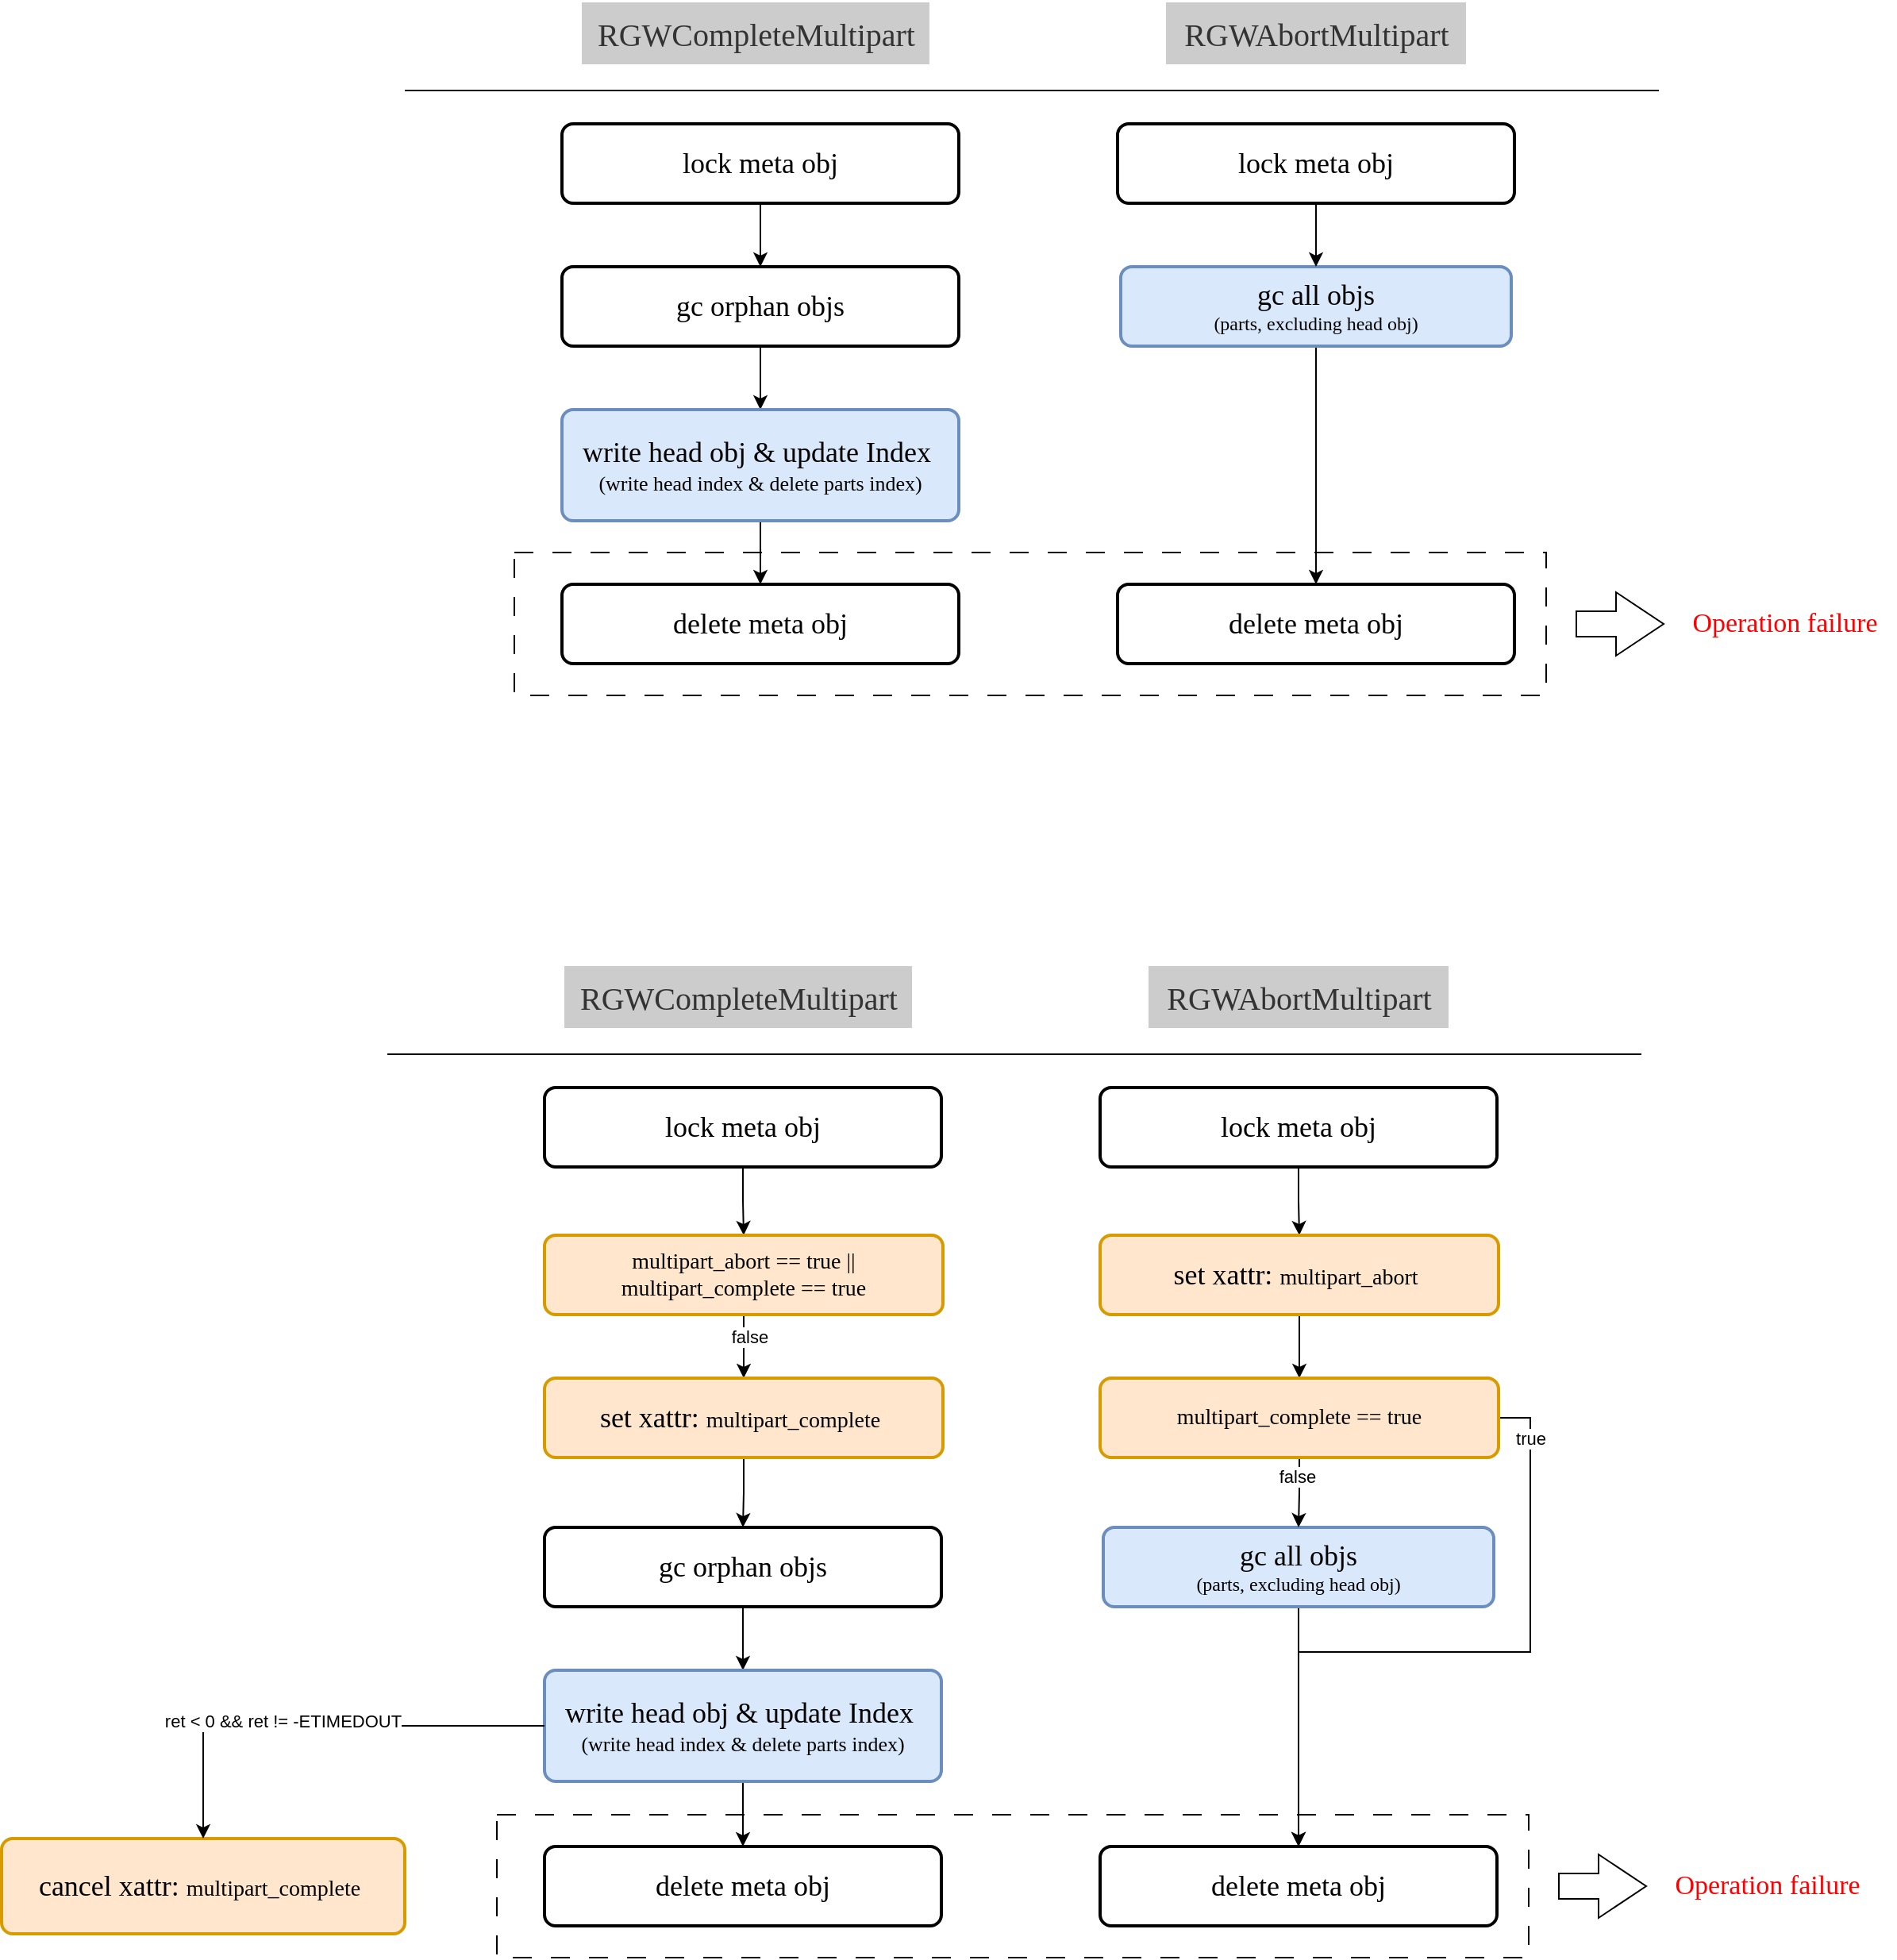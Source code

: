<mxfile version="26.2.8">
  <diagram name="第 1 页" id="vI41SMqubiYKWCJLX_XH">
    <mxGraphModel dx="2255" dy="824" grid="1" gridSize="10" guides="1" tooltips="1" connect="1" arrows="1" fold="1" page="1" pageScale="1" pageWidth="827" pageHeight="1169" math="0" shadow="0">
      <root>
        <mxCell id="0" />
        <mxCell id="1" parent="0" />
        <mxCell id="Ifww3QB6uW8QrBHeK7YU-22" value="" style="group" parent="1" vertex="1" connectable="0">
          <mxGeometry x="-39" y="193" width="939" height="437" as="geometry" />
        </mxCell>
        <mxCell id="Ifww3QB6uW8QrBHeK7YU-16" value="" style="rounded=0;whiteSpace=wrap;html=1;dashed=1;dashPattern=12 12;" parent="Ifww3QB6uW8QrBHeK7YU-22" vertex="1">
          <mxGeometry x="69" y="347" width="650" height="90" as="geometry" />
        </mxCell>
        <mxCell id="Ifww3QB6uW8QrBHeK7YU-12" value="" style="edgeStyle=orthogonalEdgeStyle;rounded=0;orthogonalLoop=1;jettySize=auto;html=1;" parent="Ifww3QB6uW8QrBHeK7YU-22" source="Ifww3QB6uW8QrBHeK7YU-4" target="Ifww3QB6uW8QrBHeK7YU-7" edge="1">
          <mxGeometry relative="1" as="geometry" />
        </mxCell>
        <mxCell id="Ifww3QB6uW8QrBHeK7YU-4" value="&lt;font style=&quot;font-size: 18px;&quot; face=&quot;Times New Roman&quot;&gt;gc orphan objs&lt;/font&gt;" style="rounded=1;whiteSpace=wrap;html=1;absoluteArcSize=1;arcSize=14;strokeWidth=2;" parent="Ifww3QB6uW8QrBHeK7YU-22" vertex="1">
          <mxGeometry x="99" y="167" width="250" height="50" as="geometry" />
        </mxCell>
        <mxCell id="Ifww3QB6uW8QrBHeK7YU-15" style="edgeStyle=orthogonalEdgeStyle;rounded=0;orthogonalLoop=1;jettySize=auto;html=1;entryX=0.5;entryY=0;entryDx=0;entryDy=0;" parent="Ifww3QB6uW8QrBHeK7YU-22" source="Ifww3QB6uW8QrBHeK7YU-5" target="Ifww3QB6uW8QrBHeK7YU-10" edge="1">
          <mxGeometry relative="1" as="geometry" />
        </mxCell>
        <mxCell id="Ifww3QB6uW8QrBHeK7YU-5" value="&lt;font style=&quot;font-size: 18px;&quot; face=&quot;Times New Roman&quot;&gt;gc all objs&lt;/font&gt;&lt;div&gt;&lt;font face=&quot;Times New Roman&quot;&gt;(parts, excluding head obj)&lt;/font&gt;&lt;/div&gt;" style="rounded=1;whiteSpace=wrap;html=1;absoluteArcSize=1;arcSize=14;strokeWidth=2;fillColor=#dae8fc;strokeColor=#6c8ebf;" parent="Ifww3QB6uW8QrBHeK7YU-22" vertex="1">
          <mxGeometry x="451" y="167" width="246" height="50" as="geometry" />
        </mxCell>
        <mxCell id="Ifww3QB6uW8QrBHeK7YU-11" value="" style="edgeStyle=orthogonalEdgeStyle;rounded=0;orthogonalLoop=1;jettySize=auto;html=1;" parent="Ifww3QB6uW8QrBHeK7YU-22" source="Ifww3QB6uW8QrBHeK7YU-6" target="Ifww3QB6uW8QrBHeK7YU-4" edge="1">
          <mxGeometry relative="1" as="geometry" />
        </mxCell>
        <mxCell id="Ifww3QB6uW8QrBHeK7YU-6" value="&lt;span style=&quot;font-family: &amp;quot;Times New Roman&amp;quot;; font-size: 18px;&quot;&gt;lock meta obj&lt;/span&gt;" style="rounded=1;whiteSpace=wrap;html=1;absoluteArcSize=1;arcSize=14;strokeWidth=2;" parent="Ifww3QB6uW8QrBHeK7YU-22" vertex="1">
          <mxGeometry x="99" y="77" width="250" height="50" as="geometry" />
        </mxCell>
        <mxCell id="Ifww3QB6uW8QrBHeK7YU-13" value="" style="edgeStyle=orthogonalEdgeStyle;rounded=0;orthogonalLoop=1;jettySize=auto;html=1;" parent="Ifww3QB6uW8QrBHeK7YU-22" source="Ifww3QB6uW8QrBHeK7YU-7" target="Ifww3QB6uW8QrBHeK7YU-8" edge="1">
          <mxGeometry relative="1" as="geometry" />
        </mxCell>
        <mxCell id="Ifww3QB6uW8QrBHeK7YU-7" value="&lt;font face=&quot;Times New Roman&quot;&gt;&lt;span style=&quot;font-size: 18px;&quot;&gt;write head obj &amp;amp; update Index&amp;nbsp;&lt;/span&gt;&lt;/font&gt;&lt;div&gt;&lt;font style=&quot;font-size: 13px;&quot; face=&quot;Times New Roman&quot;&gt;(write head index &amp;amp; delete parts index)&lt;/font&gt;&lt;/div&gt;" style="rounded=1;whiteSpace=wrap;html=1;absoluteArcSize=1;arcSize=14;strokeWidth=2;fillColor=#dae8fc;strokeColor=#6c8ebf;" parent="Ifww3QB6uW8QrBHeK7YU-22" vertex="1">
          <mxGeometry x="99" y="257" width="250" height="70" as="geometry" />
        </mxCell>
        <mxCell id="Ifww3QB6uW8QrBHeK7YU-8" value="&lt;font face=&quot;Times New Roman&quot;&gt;&lt;span style=&quot;font-size: 18px;&quot;&gt;delete meta obj&lt;/span&gt;&lt;/font&gt;" style="rounded=1;whiteSpace=wrap;html=1;absoluteArcSize=1;arcSize=14;strokeWidth=2;" parent="Ifww3QB6uW8QrBHeK7YU-22" vertex="1">
          <mxGeometry x="99" y="367" width="250" height="50" as="geometry" />
        </mxCell>
        <mxCell id="Ifww3QB6uW8QrBHeK7YU-14" value="" style="edgeStyle=orthogonalEdgeStyle;rounded=0;orthogonalLoop=1;jettySize=auto;html=1;" parent="Ifww3QB6uW8QrBHeK7YU-22" source="Ifww3QB6uW8QrBHeK7YU-9" target="Ifww3QB6uW8QrBHeK7YU-5" edge="1">
          <mxGeometry relative="1" as="geometry" />
        </mxCell>
        <mxCell id="Ifww3QB6uW8QrBHeK7YU-9" value="&lt;span style=&quot;font-family: &amp;quot;Times New Roman&amp;quot;; font-size: 18px;&quot;&gt;lock meta obj&lt;/span&gt;" style="rounded=1;whiteSpace=wrap;html=1;absoluteArcSize=1;arcSize=14;strokeWidth=2;" parent="Ifww3QB6uW8QrBHeK7YU-22" vertex="1">
          <mxGeometry x="449" y="77" width="250" height="50" as="geometry" />
        </mxCell>
        <mxCell id="Ifww3QB6uW8QrBHeK7YU-10" value="&lt;font face=&quot;Times New Roman&quot;&gt;&lt;span style=&quot;font-size: 18px;&quot;&gt;delete meta obj&lt;/span&gt;&lt;/font&gt;" style="rounded=1;whiteSpace=wrap;html=1;absoluteArcSize=1;arcSize=14;strokeWidth=2;" parent="Ifww3QB6uW8QrBHeK7YU-22" vertex="1">
          <mxGeometry x="449" y="367" width="250" height="50" as="geometry" />
        </mxCell>
        <mxCell id="Ifww3QB6uW8QrBHeK7YU-17" value="&lt;font style=&quot;font-size: 17px; color: rgb(255, 0, 0);&quot; face=&quot;Times New Roman&quot;&gt;Operation failure&lt;/font&gt;" style="text;html=1;align=center;verticalAlign=middle;resizable=0;points=[];autosize=1;strokeColor=none;fillColor=none;" parent="Ifww3QB6uW8QrBHeK7YU-22" vertex="1">
          <mxGeometry x="799" y="377" width="140" height="30" as="geometry" />
        </mxCell>
        <mxCell id="Ifww3QB6uW8QrBHeK7YU-18" value="" style="html=1;shadow=0;dashed=0;align=center;verticalAlign=middle;shape=mxgraph.arrows2.arrow;dy=0.6;dx=30;notch=0;" parent="Ifww3QB6uW8QrBHeK7YU-22" vertex="1">
          <mxGeometry x="738" y="372" width="55" height="40" as="geometry" />
        </mxCell>
        <mxCell id="Ifww3QB6uW8QrBHeK7YU-19" value="" style="endArrow=none;html=1;rounded=0;" parent="Ifww3QB6uW8QrBHeK7YU-22" edge="1">
          <mxGeometry width="50" height="50" relative="1" as="geometry">
            <mxPoint y="56" as="sourcePoint" />
            <mxPoint x="790" y="56" as="targetPoint" />
          </mxGeometry>
        </mxCell>
        <mxCell id="Ifww3QB6uW8QrBHeK7YU-20" value="RGWCompleteMultipart" style="text;html=1;align=center;verticalAlign=middle;resizable=0;points=[];autosize=1;strokeColor=#FFFFFF;fillColor=#CCCCCC;fontFamily=Times New Roman;fontSize=20;fontColor=#333333;" parent="Ifww3QB6uW8QrBHeK7YU-22" vertex="1">
          <mxGeometry x="111" width="220" height="40" as="geometry" />
        </mxCell>
        <mxCell id="Ifww3QB6uW8QrBHeK7YU-21" value="RGWAbortMultipart" style="text;html=1;align=center;verticalAlign=middle;resizable=0;points=[];autosize=1;strokeColor=#FFFFFF;fillColor=#CCCCCC;fontFamily=Times New Roman;fontSize=20;fontColor=#333333;" parent="Ifww3QB6uW8QrBHeK7YU-22" vertex="1">
          <mxGeometry x="479" width="190" height="40" as="geometry" />
        </mxCell>
        <mxCell id="Ifww3QB6uW8QrBHeK7YU-23" value="" style="group;movable=1;resizable=1;rotatable=1;deletable=1;editable=1;locked=0;connectable=1;" parent="1" vertex="1" connectable="0">
          <mxGeometry x="-50" y="800" width="939" height="437" as="geometry" />
        </mxCell>
        <mxCell id="Ifww3QB6uW8QrBHeK7YU-24" value="" style="rounded=0;whiteSpace=wrap;html=1;dashed=1;dashPattern=12 12;" parent="Ifww3QB6uW8QrBHeK7YU-23" vertex="1">
          <mxGeometry x="69" y="535" width="650" height="90" as="geometry" />
        </mxCell>
        <mxCell id="Ifww3QB6uW8QrBHeK7YU-25" value="" style="edgeStyle=orthogonalEdgeStyle;rounded=0;orthogonalLoop=1;jettySize=auto;html=1;" parent="Ifww3QB6uW8QrBHeK7YU-23" source="Ifww3QB6uW8QrBHeK7YU-26" target="Ifww3QB6uW8QrBHeK7YU-32" edge="1">
          <mxGeometry relative="1" as="geometry" />
        </mxCell>
        <mxCell id="Ifww3QB6uW8QrBHeK7YU-26" value="&lt;font style=&quot;font-size: 18px;&quot; face=&quot;Times New Roman&quot;&gt;gc orphan objs&lt;/font&gt;" style="rounded=1;whiteSpace=wrap;html=1;absoluteArcSize=1;arcSize=14;strokeWidth=2;" parent="Ifww3QB6uW8QrBHeK7YU-23" vertex="1">
          <mxGeometry x="99" y="354" width="250" height="50" as="geometry" />
        </mxCell>
        <mxCell id="Ifww3QB6uW8QrBHeK7YU-27" style="edgeStyle=orthogonalEdgeStyle;rounded=0;orthogonalLoop=1;jettySize=auto;html=1;entryX=0.5;entryY=0;entryDx=0;entryDy=0;" parent="Ifww3QB6uW8QrBHeK7YU-23" source="Ifww3QB6uW8QrBHeK7YU-28" target="Ifww3QB6uW8QrBHeK7YU-36" edge="1">
          <mxGeometry relative="1" as="geometry" />
        </mxCell>
        <mxCell id="Ifww3QB6uW8QrBHeK7YU-28" value="&lt;font style=&quot;font-size: 18px;&quot; face=&quot;Times New Roman&quot;&gt;gc all objs&lt;/font&gt;&lt;div&gt;&lt;font face=&quot;Times New Roman&quot;&gt;(parts, excluding head obj)&lt;/font&gt;&lt;/div&gt;" style="rounded=1;whiteSpace=wrap;html=1;absoluteArcSize=1;arcSize=14;strokeWidth=2;fillColor=#dae8fc;strokeColor=#6c8ebf;" parent="Ifww3QB6uW8QrBHeK7YU-23" vertex="1">
          <mxGeometry x="451" y="354" width="246" height="50" as="geometry" />
        </mxCell>
        <mxCell id="Ifww3QB6uW8QrBHeK7YU-47" value="" style="edgeStyle=orthogonalEdgeStyle;rounded=0;orthogonalLoop=1;jettySize=auto;html=1;" parent="Ifww3QB6uW8QrBHeK7YU-23" source="Ifww3QB6uW8QrBHeK7YU-30" target="Ifww3QB6uW8QrBHeK7YU-43" edge="1">
          <mxGeometry relative="1" as="geometry" />
        </mxCell>
        <mxCell id="Ifww3QB6uW8QrBHeK7YU-30" value="&lt;span style=&quot;font-family: &amp;quot;Times New Roman&amp;quot;; font-size: 18px;&quot;&gt;lock meta obj&lt;/span&gt;" style="rounded=1;whiteSpace=wrap;html=1;absoluteArcSize=1;arcSize=14;strokeWidth=2;" parent="Ifww3QB6uW8QrBHeK7YU-23" vertex="1">
          <mxGeometry x="99" y="77" width="250" height="50" as="geometry" />
        </mxCell>
        <mxCell id="Ifww3QB6uW8QrBHeK7YU-31" value="" style="edgeStyle=orthogonalEdgeStyle;rounded=0;orthogonalLoop=1;jettySize=auto;html=1;" parent="Ifww3QB6uW8QrBHeK7YU-23" source="Ifww3QB6uW8QrBHeK7YU-32" target="Ifww3QB6uW8QrBHeK7YU-33" edge="1">
          <mxGeometry relative="1" as="geometry" />
        </mxCell>
        <mxCell id="Ifww3QB6uW8QrBHeK7YU-32" value="&lt;font face=&quot;Times New Roman&quot;&gt;&lt;span style=&quot;font-size: 18px;&quot;&gt;write head obj &amp;amp; update Index&amp;nbsp;&lt;/span&gt;&lt;/font&gt;&lt;div&gt;&lt;font style=&quot;font-size: 13px;&quot; face=&quot;Times New Roman&quot;&gt;(write head index &amp;amp; delete parts index)&lt;/font&gt;&lt;/div&gt;" style="rounded=1;whiteSpace=wrap;html=1;absoluteArcSize=1;arcSize=14;strokeWidth=2;fillColor=#dae8fc;strokeColor=#6c8ebf;" parent="Ifww3QB6uW8QrBHeK7YU-23" vertex="1">
          <mxGeometry x="99" y="444" width="250" height="70" as="geometry" />
        </mxCell>
        <mxCell id="Ifww3QB6uW8QrBHeK7YU-33" value="&lt;font face=&quot;Times New Roman&quot;&gt;&lt;span style=&quot;font-size: 18px;&quot;&gt;delete meta obj&lt;/span&gt;&lt;/font&gt;" style="rounded=1;whiteSpace=wrap;html=1;absoluteArcSize=1;arcSize=14;strokeWidth=2;" parent="Ifww3QB6uW8QrBHeK7YU-23" vertex="1">
          <mxGeometry x="99" y="555" width="250" height="50" as="geometry" />
        </mxCell>
        <mxCell id="Ifww3QB6uW8QrBHeK7YU-50" value="" style="edgeStyle=orthogonalEdgeStyle;rounded=0;orthogonalLoop=1;jettySize=auto;html=1;" parent="Ifww3QB6uW8QrBHeK7YU-23" source="Ifww3QB6uW8QrBHeK7YU-35" target="Ifww3QB6uW8QrBHeK7YU-45" edge="1">
          <mxGeometry relative="1" as="geometry" />
        </mxCell>
        <mxCell id="Ifww3QB6uW8QrBHeK7YU-35" value="&lt;span style=&quot;font-family: &amp;quot;Times New Roman&amp;quot;; font-size: 18px;&quot;&gt;lock meta obj&lt;/span&gt;" style="rounded=1;whiteSpace=wrap;html=1;absoluteArcSize=1;arcSize=14;strokeWidth=2;" parent="Ifww3QB6uW8QrBHeK7YU-23" vertex="1">
          <mxGeometry x="449" y="77" width="250" height="50" as="geometry" />
        </mxCell>
        <mxCell id="Ifww3QB6uW8QrBHeK7YU-36" value="&lt;font face=&quot;Times New Roman&quot;&gt;&lt;span style=&quot;font-size: 18px;&quot;&gt;delete meta obj&lt;/span&gt;&lt;/font&gt;" style="rounded=1;whiteSpace=wrap;html=1;absoluteArcSize=1;arcSize=14;strokeWidth=2;" parent="Ifww3QB6uW8QrBHeK7YU-23" vertex="1">
          <mxGeometry x="449" y="555" width="250" height="50" as="geometry" />
        </mxCell>
        <mxCell id="Ifww3QB6uW8QrBHeK7YU-37" value="&lt;font style=&quot;font-size: 17px; color: rgb(255, 0, 0);&quot; face=&quot;Times New Roman&quot;&gt;Operation failure&lt;/font&gt;" style="text;html=1;align=center;verticalAlign=middle;resizable=0;points=[];autosize=1;strokeColor=none;fillColor=none;" parent="Ifww3QB6uW8QrBHeK7YU-23" vertex="1">
          <mxGeometry x="799" y="565" width="140" height="30" as="geometry" />
        </mxCell>
        <mxCell id="Ifww3QB6uW8QrBHeK7YU-38" value="" style="html=1;shadow=0;dashed=0;align=center;verticalAlign=middle;shape=mxgraph.arrows2.arrow;dy=0.6;dx=30;notch=0;" parent="Ifww3QB6uW8QrBHeK7YU-23" vertex="1">
          <mxGeometry x="738" y="560" width="55" height="40" as="geometry" />
        </mxCell>
        <mxCell id="Ifww3QB6uW8QrBHeK7YU-39" value="" style="endArrow=none;html=1;rounded=0;" parent="Ifww3QB6uW8QrBHeK7YU-23" edge="1">
          <mxGeometry width="50" height="50" relative="1" as="geometry">
            <mxPoint y="56" as="sourcePoint" />
            <mxPoint x="790" y="56" as="targetPoint" />
          </mxGeometry>
        </mxCell>
        <mxCell id="Ifww3QB6uW8QrBHeK7YU-40" value="RGWCompleteMultipart" style="text;html=1;align=center;verticalAlign=middle;resizable=0;points=[];autosize=1;strokeColor=#FFFFFF;fillColor=#CCCCCC;fontFamily=Times New Roman;fontSize=20;fontColor=#333333;" parent="Ifww3QB6uW8QrBHeK7YU-23" vertex="1">
          <mxGeometry x="111" width="220" height="40" as="geometry" />
        </mxCell>
        <mxCell id="Ifww3QB6uW8QrBHeK7YU-41" value="RGWAbortMultipart" style="text;html=1;align=center;verticalAlign=middle;resizable=0;points=[];autosize=1;strokeColor=#FFFFFF;fillColor=#CCCCCC;fontFamily=Times New Roman;fontSize=20;fontColor=#333333;" parent="Ifww3QB6uW8QrBHeK7YU-23" vertex="1">
          <mxGeometry x="479" width="190" height="40" as="geometry" />
        </mxCell>
        <mxCell id="Ifww3QB6uW8QrBHeK7YU-48" value="" style="edgeStyle=orthogonalEdgeStyle;rounded=0;orthogonalLoop=1;jettySize=auto;html=1;" parent="Ifww3QB6uW8QrBHeK7YU-23" source="Ifww3QB6uW8QrBHeK7YU-43" target="Ifww3QB6uW8QrBHeK7YU-44" edge="1">
          <mxGeometry relative="1" as="geometry" />
        </mxCell>
        <mxCell id="uye7txtKVK9kjE0zBfSn-2" value="false" style="edgeLabel;html=1;align=center;verticalAlign=middle;resizable=0;points=[];" parent="Ifww3QB6uW8QrBHeK7YU-48" vertex="1" connectable="0">
          <mxGeometry x="-0.3" y="3" relative="1" as="geometry">
            <mxPoint as="offset" />
          </mxGeometry>
        </mxCell>
        <mxCell id="Ifww3QB6uW8QrBHeK7YU-43" value="multipart_abort == true || multipart_complete == true" style="rounded=1;whiteSpace=wrap;html=1;absoluteArcSize=1;arcSize=14;strokeWidth=2;fontFamily=Times New Roman;fontSize=14;fillColor=#ffe6cc;strokeColor=#d79b00;" parent="Ifww3QB6uW8QrBHeK7YU-23" vertex="1">
          <mxGeometry x="99" y="170" width="251" height="50" as="geometry" />
        </mxCell>
        <mxCell id="Ifww3QB6uW8QrBHeK7YU-49" value="" style="edgeStyle=orthogonalEdgeStyle;rounded=0;orthogonalLoop=1;jettySize=auto;html=1;" parent="Ifww3QB6uW8QrBHeK7YU-23" source="Ifww3QB6uW8QrBHeK7YU-44" target="Ifww3QB6uW8QrBHeK7YU-26" edge="1">
          <mxGeometry relative="1" as="geometry" />
        </mxCell>
        <mxCell id="Ifww3QB6uW8QrBHeK7YU-44" value="&lt;span style=&quot;font-size: 18px;&quot;&gt;set xattr:&amp;nbsp;&lt;/span&gt;multipart_complete&lt;span style=&quot;font-size: 18px;&quot;&gt;&amp;nbsp;&lt;/span&gt;" style="rounded=1;whiteSpace=wrap;html=1;absoluteArcSize=1;arcSize=14;strokeWidth=2;fontFamily=Times New Roman;fontSize=14;fillColor=#ffe6cc;strokeColor=#d79b00;" parent="Ifww3QB6uW8QrBHeK7YU-23" vertex="1">
          <mxGeometry x="99" y="260" width="251" height="50" as="geometry" />
        </mxCell>
        <mxCell id="Ifww3QB6uW8QrBHeK7YU-51" value="" style="edgeStyle=orthogonalEdgeStyle;rounded=0;orthogonalLoop=1;jettySize=auto;html=1;" parent="Ifww3QB6uW8QrBHeK7YU-23" source="Ifww3QB6uW8QrBHeK7YU-45" target="Ifww3QB6uW8QrBHeK7YU-46" edge="1">
          <mxGeometry relative="1" as="geometry" />
        </mxCell>
        <mxCell id="Ifww3QB6uW8QrBHeK7YU-45" value="&lt;span style=&quot;font-size: 18px;&quot;&gt;set xattr:&amp;nbsp;&lt;/span&gt;multipart_abort&lt;span style=&quot;font-size: 18px;&quot;&gt;&amp;nbsp;&lt;/span&gt;" style="rounded=1;whiteSpace=wrap;html=1;absoluteArcSize=1;arcSize=14;strokeWidth=2;fontFamily=Times New Roman;fontSize=14;fillColor=#ffe6cc;strokeColor=#d79b00;" parent="Ifww3QB6uW8QrBHeK7YU-23" vertex="1">
          <mxGeometry x="449" y="170" width="251" height="50" as="geometry" />
        </mxCell>
        <mxCell id="Ifww3QB6uW8QrBHeK7YU-52" value="" style="edgeStyle=orthogonalEdgeStyle;rounded=0;orthogonalLoop=1;jettySize=auto;html=1;" parent="Ifww3QB6uW8QrBHeK7YU-23" source="Ifww3QB6uW8QrBHeK7YU-46" target="Ifww3QB6uW8QrBHeK7YU-28" edge="1">
          <mxGeometry relative="1" as="geometry" />
        </mxCell>
        <mxCell id="CI80n7eNhINyogllWLSC-1" value="false" style="edgeLabel;html=1;align=center;verticalAlign=middle;resizable=0;points=[];" vertex="1" connectable="0" parent="Ifww3QB6uW8QrBHeK7YU-52">
          <mxGeometry x="-0.461" y="-2" relative="1" as="geometry">
            <mxPoint as="offset" />
          </mxGeometry>
        </mxCell>
        <mxCell id="CI80n7eNhINyogllWLSC-2" style="edgeStyle=orthogonalEdgeStyle;rounded=0;orthogonalLoop=1;jettySize=auto;html=1;exitX=1;exitY=0.5;exitDx=0;exitDy=0;entryX=0.5;entryY=0;entryDx=0;entryDy=0;" edge="1" parent="Ifww3QB6uW8QrBHeK7YU-23" source="Ifww3QB6uW8QrBHeK7YU-46" target="Ifww3QB6uW8QrBHeK7YU-36">
          <mxGeometry relative="1" as="geometry" />
        </mxCell>
        <mxCell id="CI80n7eNhINyogllWLSC-3" value="true" style="edgeLabel;html=1;align=center;verticalAlign=middle;resizable=0;points=[];" vertex="1" connectable="0" parent="CI80n7eNhINyogllWLSC-2">
          <mxGeometry x="-0.848" relative="1" as="geometry">
            <mxPoint as="offset" />
          </mxGeometry>
        </mxCell>
        <mxCell id="Ifww3QB6uW8QrBHeK7YU-46" value="multipart_complete == true" style="rounded=1;whiteSpace=wrap;html=1;absoluteArcSize=1;arcSize=14;strokeWidth=2;fontFamily=Times New Roman;fontSize=14;fillColor=#ffe6cc;strokeColor=#d79b00;" parent="Ifww3QB6uW8QrBHeK7YU-23" vertex="1">
          <mxGeometry x="449" y="260" width="251" height="50" as="geometry" />
        </mxCell>
        <mxCell id="CI80n7eNhINyogllWLSC-4" value="&lt;span style=&quot;font-family: &amp;quot;Times New Roman&amp;quot;; font-size: 18px;&quot;&gt;cancel xattr:&amp;nbsp;&lt;/span&gt;&lt;span style=&quot;font-family: &amp;quot;Times New Roman&amp;quot;; font-size: 14px;&quot;&gt;multipart_complete&lt;/span&gt;&lt;span style=&quot;font-family: &amp;quot;Times New Roman&amp;quot;; font-size: 18px;&quot;&gt;&amp;nbsp;&lt;/span&gt;" style="whiteSpace=wrap;html=1;fillColor=#ffe6cc;strokeColor=#d79b00;rounded=1;absoluteArcSize=1;arcSize=14;strokeWidth=2;" vertex="1" parent="1">
          <mxGeometry x="-293" y="1350" width="254" height="60" as="geometry" />
        </mxCell>
        <mxCell id="CI80n7eNhINyogllWLSC-5" value="" style="edgeStyle=orthogonalEdgeStyle;rounded=0;orthogonalLoop=1;jettySize=auto;html=1;" edge="1" parent="1" source="Ifww3QB6uW8QrBHeK7YU-32" target="CI80n7eNhINyogllWLSC-4">
          <mxGeometry relative="1" as="geometry" />
        </mxCell>
        <mxCell id="CI80n7eNhINyogllWLSC-6" value="ret &amp;lt; 0 &amp;amp;&amp;amp; ret != -ETIMEDOUT" style="edgeLabel;html=1;align=center;verticalAlign=middle;resizable=0;points=[];" vertex="1" connectable="0" parent="CI80n7eNhINyogllWLSC-5">
          <mxGeometry x="0.159" y="-3" relative="1" as="geometry">
            <mxPoint as="offset" />
          </mxGeometry>
        </mxCell>
      </root>
    </mxGraphModel>
  </diagram>
</mxfile>
